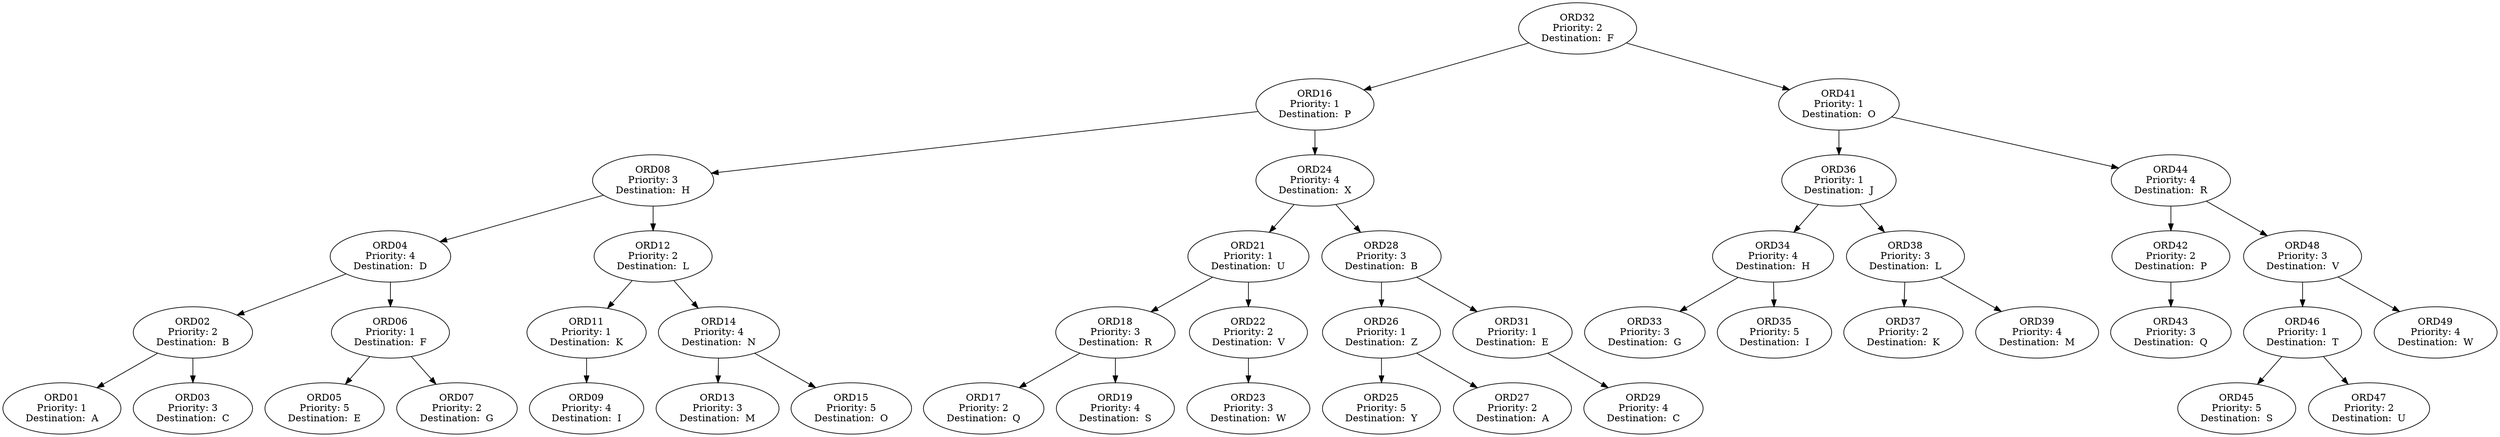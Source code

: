 digraph AVLTree {
  "ORD32" [label="ORD32\nPriority: 2\nDestination:  F"];
  "ORD32" -> "ORD16";
  "ORD16" [label="ORD16\nPriority: 1\nDestination:  P"];
  "ORD16" -> "ORD08";
  "ORD08" [label="ORD08\nPriority: 3\nDestination:  H"];
  "ORD08" -> "ORD04";
  "ORD04" [label="ORD04\nPriority: 4\nDestination:  D"];
  "ORD04" -> "ORD02";
  "ORD02" [label="ORD02\nPriority: 2\nDestination:  B"];
  "ORD02" -> "ORD01";
  "ORD01" [label="ORD01\nPriority: 1\nDestination:  A"];
  "ORD02" -> "ORD03";
  "ORD03" [label="ORD03\nPriority: 3\nDestination:  C"];
  "ORD04" -> "ORD06";
  "ORD06" [label="ORD06\nPriority: 1\nDestination:  F"];
  "ORD06" -> "ORD05";
  "ORD05" [label="ORD05\nPriority: 5\nDestination:  E"];
  "ORD06" -> "ORD07";
  "ORD07" [label="ORD07\nPriority: 2\nDestination:  G"];
  "ORD08" -> "ORD12";
  "ORD12" [label="ORD12\nPriority: 2\nDestination:  L"];
  "ORD12" -> "ORD11";
  "ORD11" [label="ORD11\nPriority: 1\nDestination:  K"];
  "ORD11" -> "ORD09";
  "ORD09" [label="ORD09\nPriority: 4\nDestination:  I"];
  "ORD12" -> "ORD14";
  "ORD14" [label="ORD14\nPriority: 4\nDestination:  N"];
  "ORD14" -> "ORD13";
  "ORD13" [label="ORD13\nPriority: 3\nDestination:  M"];
  "ORD14" -> "ORD15";
  "ORD15" [label="ORD15\nPriority: 5\nDestination:  O"];
  "ORD16" -> "ORD24";
  "ORD24" [label="ORD24\nPriority: 4\nDestination:  X"];
  "ORD24" -> "ORD21";
  "ORD21" [label="ORD21\nPriority: 1\nDestination:  U"];
  "ORD21" -> "ORD18";
  "ORD18" [label="ORD18\nPriority: 3\nDestination:  R"];
  "ORD18" -> "ORD17";
  "ORD17" [label="ORD17\nPriority: 2\nDestination:  Q"];
  "ORD18" -> "ORD19";
  "ORD19" [label="ORD19\nPriority: 4\nDestination:  S"];
  "ORD21" -> "ORD22";
  "ORD22" [label="ORD22\nPriority: 2\nDestination:  V"];
  "ORD22" -> "ORD23";
  "ORD23" [label="ORD23\nPriority: 3\nDestination:  W"];
  "ORD24" -> "ORD28";
  "ORD28" [label="ORD28\nPriority: 3\nDestination:  B"];
  "ORD28" -> "ORD26";
  "ORD26" [label="ORD26\nPriority: 1\nDestination:  Z"];
  "ORD26" -> "ORD25";
  "ORD25" [label="ORD25\nPriority: 5\nDestination:  Y"];
  "ORD26" -> "ORD27";
  "ORD27" [label="ORD27\nPriority: 2\nDestination:  A"];
  "ORD28" -> "ORD31";
  "ORD31" [label="ORD31\nPriority: 1\nDestination:  E"];
  "ORD31" -> "ORD29";
  "ORD29" [label="ORD29\nPriority: 4\nDestination:  C"];
  "ORD32" -> "ORD41";
  "ORD41" [label="ORD41\nPriority: 1\nDestination:  O"];
  "ORD41" -> "ORD36";
  "ORD36" [label="ORD36\nPriority: 1\nDestination:  J"];
  "ORD36" -> "ORD34";
  "ORD34" [label="ORD34\nPriority: 4\nDestination:  H"];
  "ORD34" -> "ORD33";
  "ORD33" [label="ORD33\nPriority: 3\nDestination:  G"];
  "ORD34" -> "ORD35";
  "ORD35" [label="ORD35\nPriority: 5\nDestination:  I"];
  "ORD36" -> "ORD38";
  "ORD38" [label="ORD38\nPriority: 3\nDestination:  L"];
  "ORD38" -> "ORD37";
  "ORD37" [label="ORD37\nPriority: 2\nDestination:  K"];
  "ORD38" -> "ORD39";
  "ORD39" [label="ORD39\nPriority: 4\nDestination:  M"];
  "ORD41" -> "ORD44";
  "ORD44" [label="ORD44\nPriority: 4\nDestination:  R"];
  "ORD44" -> "ORD42";
  "ORD42" [label="ORD42\nPriority: 2\nDestination:  P"];
  "ORD42" -> "ORD43";
  "ORD43" [label="ORD43\nPriority: 3\nDestination:  Q"];
  "ORD44" -> "ORD48";
  "ORD48" [label="ORD48\nPriority: 3\nDestination:  V"];
  "ORD48" -> "ORD46";
  "ORD46" [label="ORD46\nPriority: 1\nDestination:  T"];
  "ORD46" -> "ORD45";
  "ORD45" [label="ORD45\nPriority: 5\nDestination:  S"];
  "ORD46" -> "ORD47";
  "ORD47" [label="ORD47\nPriority: 2\nDestination:  U"];
  "ORD48" -> "ORD49";
  "ORD49" [label="ORD49\nPriority: 4\nDestination:  W"];
}
